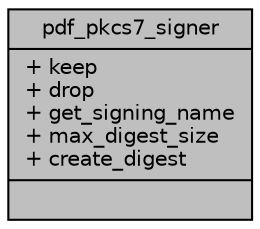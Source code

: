 digraph "pdf_pkcs7_signer"
{
 // LATEX_PDF_SIZE
  edge [fontname="Helvetica",fontsize="10",labelfontname="Helvetica",labelfontsize="10"];
  node [fontname="Helvetica",fontsize="10",shape=record];
  Node1 [label="{pdf_pkcs7_signer\n|+ keep\l+ drop\l+ get_signing_name\l+ max_digest_size\l+ create_digest\l|}",height=0.2,width=0.4,color="black", fillcolor="grey75", style="filled", fontcolor="black",tooltip=" "];
}
